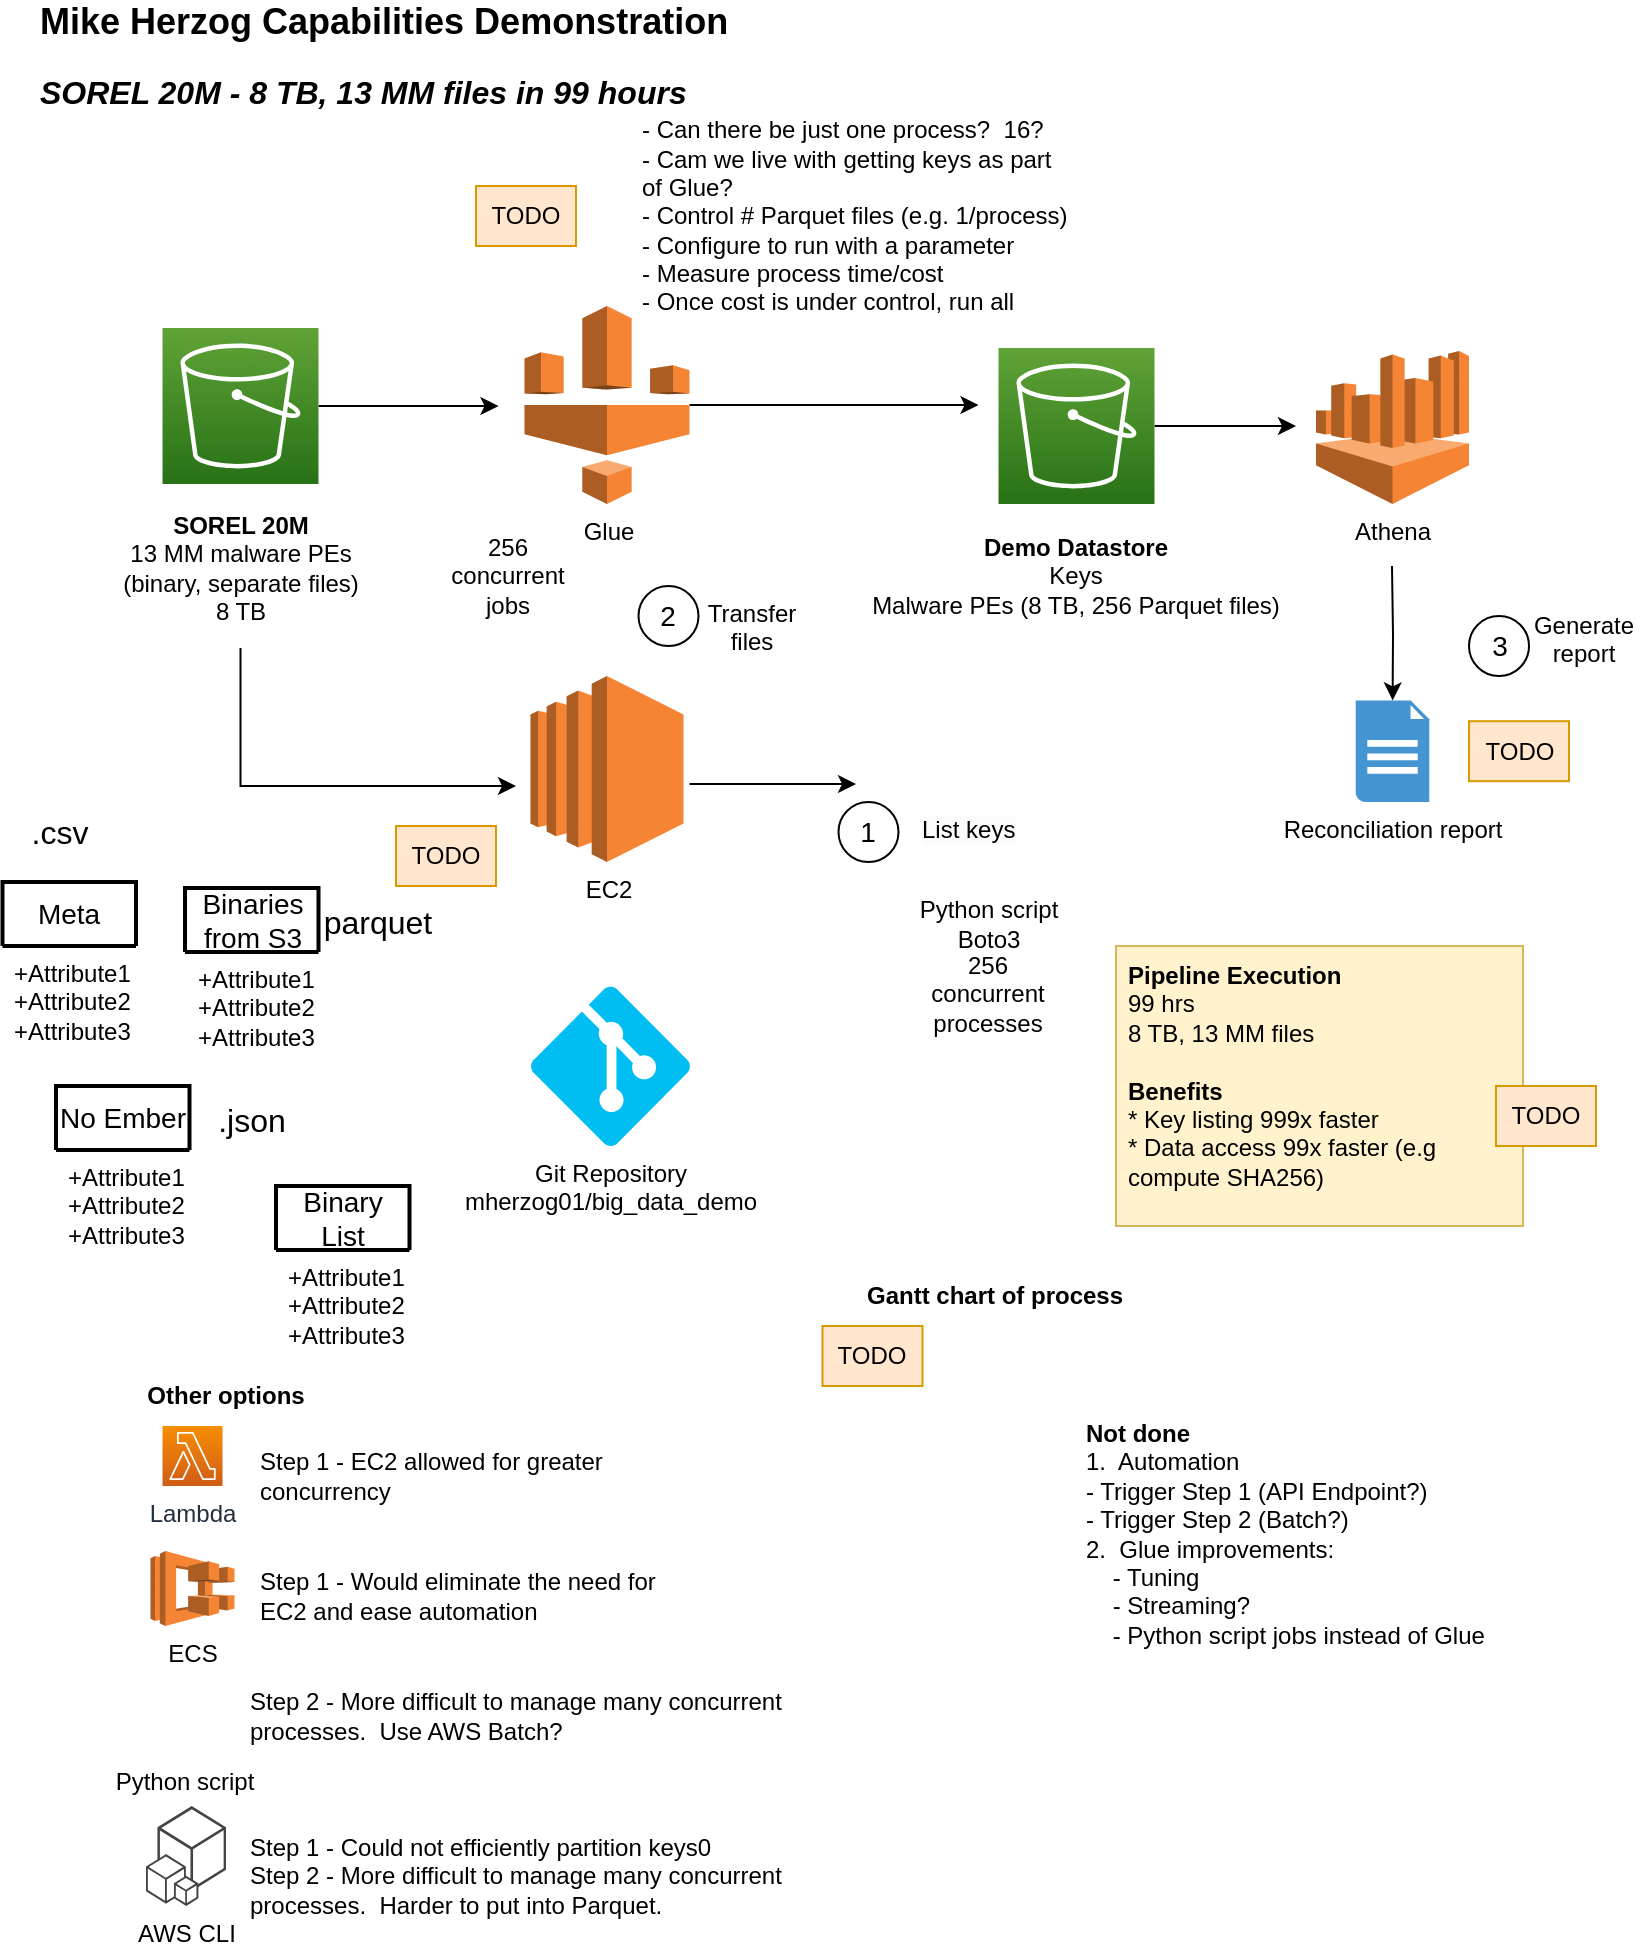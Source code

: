 <mxfile version="21.0.10" type="device"><diagram name="Page-1" id="8_G3W9qjCvlaL20IXkla"><mxGraphModel dx="1676" dy="651" grid="1" gridSize="10" guides="1" tooltips="1" connect="1" arrows="1" fold="1" page="1" pageScale="1" pageWidth="850" pageHeight="1100" math="0" shadow="0"><root><mxCell id="0"/><mxCell id="1" parent="0"/><mxCell id="77yk1bzN0xZj_WoLheme-6" style="edgeStyle=orthogonalEdgeStyle;rounded=0;orthogonalLoop=1;jettySize=auto;html=1;" parent="1" edge="1"><mxGeometry relative="1" as="geometry"><mxPoint x="366.75" y="419" as="sourcePoint"/><mxPoint x="450" y="419" as="targetPoint"/></mxGeometry></mxCell><mxCell id="77yk1bzN0xZj_WoLheme-15" style="edgeStyle=orthogonalEdgeStyle;rounded=0;orthogonalLoop=1;jettySize=auto;html=1;" parent="1" source="77yk1bzN0xZj_WoLheme-2" edge="1"><mxGeometry relative="1" as="geometry"><mxPoint x="271.25" y="230" as="targetPoint"/></mxGeometry></mxCell><mxCell id="77yk1bzN0xZj_WoLheme-2" value="" style="sketch=0;points=[[0,0,0],[0.25,0,0],[0.5,0,0],[0.75,0,0],[1,0,0],[0,1,0],[0.25,1,0],[0.5,1,0],[0.75,1,0],[1,1,0],[0,0.25,0],[0,0.5,0],[0,0.75,0],[1,0.25,0],[1,0.5,0],[1,0.75,0]];outlineConnect=0;fontColor=#232F3E;gradientColor=#60A337;gradientDirection=north;fillColor=#277116;strokeColor=#ffffff;dashed=0;verticalLabelPosition=bottom;verticalAlign=top;align=center;html=1;fontSize=12;fontStyle=0;aspect=fixed;shape=mxgraph.aws4.resourceIcon;resIcon=mxgraph.aws4.s3;" parent="1" vertex="1"><mxGeometry x="103.25" y="191" width="78" height="78" as="geometry"/></mxCell><mxCell id="77yk1bzN0xZj_WoLheme-16" style="edgeStyle=orthogonalEdgeStyle;rounded=0;orthogonalLoop=1;jettySize=auto;html=1;" parent="1" source="77yk1bzN0xZj_WoLheme-3" edge="1"><mxGeometry relative="1" as="geometry"><mxPoint x="511.25" y="229.5" as="targetPoint"/></mxGeometry></mxCell><mxCell id="77yk1bzN0xZj_WoLheme-3" value="Glue" style="outlineConnect=0;dashed=0;verticalLabelPosition=bottom;verticalAlign=top;align=center;html=1;shape=mxgraph.aws3.glue;fillColor=#F58534;gradientColor=none;" parent="1" vertex="1"><mxGeometry x="284.25" y="180" width="82.5" height="99" as="geometry"/></mxCell><mxCell id="77yk1bzN0xZj_WoLheme-4" value="&lt;b&gt;SOREL 20M&lt;/b&gt;&lt;br&gt;13 MM malware PEs (binary, separate files)&lt;br&gt;8 TB" style="text;strokeColor=none;align=center;fillColor=none;html=1;verticalAlign=middle;whiteSpace=wrap;rounded=0;" parent="1" vertex="1"><mxGeometry x="82" y="271" width="120.5" height="80" as="geometry"/></mxCell><mxCell id="77yk1bzN0xZj_WoLheme-21" style="edgeStyle=orthogonalEdgeStyle;rounded=0;orthogonalLoop=1;jettySize=auto;html=1;" parent="1" source="77yk1bzN0xZj_WoLheme-5" edge="1"><mxGeometry relative="1" as="geometry"><mxPoint x="670" y="240" as="targetPoint"/></mxGeometry></mxCell><mxCell id="77yk1bzN0xZj_WoLheme-5" value="" style="sketch=0;points=[[0,0,0],[0.25,0,0],[0.5,0,0],[0.75,0,0],[1,0,0],[0,1,0],[0.25,1,0],[0.5,1,0],[0.75,1,0],[1,1,0],[0,0.25,0],[0,0.5,0],[0,0.75,0],[1,0.25,0],[1,0.5,0],[1,0.75,0]];outlineConnect=0;fontColor=#232F3E;gradientColor=#60A337;gradientDirection=north;fillColor=#277116;strokeColor=#ffffff;dashed=0;verticalLabelPosition=bottom;verticalAlign=top;align=center;html=1;fontSize=12;fontStyle=0;aspect=fixed;shape=mxgraph.aws4.resourceIcon;resIcon=mxgraph.aws4.s3;" parent="1" vertex="1"><mxGeometry x="521.25" y="201" width="78" height="78" as="geometry"/></mxCell><mxCell id="77yk1bzN0xZj_WoLheme-7" value="&lt;font style=&quot;font-size: 14px;&quot;&gt;1&lt;/font&gt;" style="ellipse;whiteSpace=wrap;html=1;" parent="1" vertex="1"><mxGeometry x="441.25" y="428" width="30" height="30" as="geometry"/></mxCell><mxCell id="77yk1bzN0xZj_WoLheme-8" value="&lt;b&gt;Demo Datastore&lt;/b&gt;&lt;br&gt;Keys&lt;br&gt;Malware PEs (8 TB, 256 Parquet files)" style="text;strokeColor=none;align=center;fillColor=none;html=1;verticalAlign=middle;whiteSpace=wrap;rounded=0;" parent="1" vertex="1"><mxGeometry x="450" y="290" width="220" height="50" as="geometry"/></mxCell><mxCell id="77yk1bzN0xZj_WoLheme-9" value="EC2" style="outlineConnect=0;dashed=0;verticalLabelPosition=bottom;verticalAlign=top;align=center;html=1;shape=mxgraph.aws3.ec2;fillColor=#F58534;gradientColor=none;" parent="1" vertex="1"><mxGeometry x="287.25" y="365" width="76.5" height="93" as="geometry"/></mxCell><mxCell id="77yk1bzN0xZj_WoLheme-10" value="Lambda" style="sketch=0;points=[[0,0,0],[0.25,0,0],[0.5,0,0],[0.75,0,0],[1,0,0],[0,1,0],[0.25,1,0],[0.5,1,0],[0.75,1,0],[1,1,0],[0,0.25,0],[0,0.5,0],[0,0.75,0],[1,0.25,0],[1,0.5,0],[1,0.75,0]];outlineConnect=0;fontColor=#232F3E;gradientColor=#F78E04;gradientDirection=north;fillColor=#D05C17;strokeColor=#ffffff;dashed=0;verticalLabelPosition=bottom;verticalAlign=top;align=center;html=1;fontSize=12;fontStyle=0;aspect=fixed;shape=mxgraph.aws4.resourceIcon;resIcon=mxgraph.aws4.lambda;" parent="1" vertex="1"><mxGeometry x="103.25" y="740" width="30" height="30" as="geometry"/></mxCell><mxCell id="77yk1bzN0xZj_WoLheme-11" value="&lt;span style=&quot;color: rgb(0, 0, 0); font-family: Helvetica; font-size: 12px; font-style: normal; font-variant-ligatures: normal; font-variant-caps: normal; font-weight: 400; letter-spacing: normal; orphans: 2; text-align: center; text-indent: 0px; text-transform: none; widows: 2; word-spacing: 0px; -webkit-text-stroke-width: 0px; background-color: rgb(251, 251, 251); text-decoration-thickness: initial; text-decoration-style: initial; text-decoration-color: initial; float: none; display: inline !important;&quot;&gt;List&lt;span&gt;&amp;nbsp;keys&lt;/span&gt;&lt;/span&gt;" style="text;whiteSpace=wrap;html=1;" parent="1" vertex="1"><mxGeometry x="481.25" y="428" width="60" height="30" as="geometry"/></mxCell><mxCell id="77yk1bzN0xZj_WoLheme-12" value="&lt;font style=&quot;font-size: 14px;&quot;&gt;2&lt;/font&gt;" style="ellipse;whiteSpace=wrap;html=1;" parent="1" vertex="1"><mxGeometry x="341.25" y="320" width="30" height="30" as="geometry"/></mxCell><mxCell id="77yk1bzN0xZj_WoLheme-13" value="&lt;div style=&quot;text-align: center;&quot;&gt;&lt;span style=&quot;background-color: initial;&quot;&gt;Transfer files&lt;/span&gt;&lt;/div&gt;" style="text;whiteSpace=wrap;html=1;" parent="1" vertex="1"><mxGeometry x="367.25" y="320" width="60" height="30" as="geometry"/></mxCell><mxCell id="77yk1bzN0xZj_WoLheme-17" value="256 concurrent jobs" style="text;strokeColor=none;align=center;fillColor=none;html=1;verticalAlign=middle;whiteSpace=wrap;rounded=0;" parent="1" vertex="1"><mxGeometry x="241.25" y="300" width="70" height="30" as="geometry"/></mxCell><mxCell id="77yk1bzN0xZj_WoLheme-18" value="Python script&lt;br&gt;Boto3" style="text;strokeColor=none;align=center;fillColor=none;html=1;verticalAlign=middle;whiteSpace=wrap;rounded=0;" parent="1" vertex="1"><mxGeometry x="471.25" y="474" width="91.25" height="30" as="geometry"/></mxCell><mxCell id="77yk1bzN0xZj_WoLheme-19" value="Git Repository&lt;br&gt;mherzog01/big_data_demo" style="verticalLabelPosition=bottom;html=1;verticalAlign=top;align=center;strokeColor=none;fillColor=#00BEF2;shape=mxgraph.azure.git_repository;" parent="1" vertex="1"><mxGeometry x="287.25" y="520" width="80" height="80" as="geometry"/></mxCell><mxCell id="77yk1bzN0xZj_WoLheme-20" value="Athena" style="outlineConnect=0;dashed=0;verticalLabelPosition=bottom;verticalAlign=top;align=center;html=1;shape=mxgraph.aws3.athena;fillColor=#F58534;gradientColor=none;" parent="1" vertex="1"><mxGeometry x="680" y="202.5" width="76.5" height="76.5" as="geometry"/></mxCell><mxCell id="77yk1bzN0xZj_WoLheme-22" value="Reconciliation report" style="shadow=0;dashed=0;html=1;strokeColor=none;fillColor=#4495D1;labelPosition=center;verticalLabelPosition=bottom;verticalAlign=top;align=center;outlineConnect=0;shape=mxgraph.veeam.2d.report;" parent="1" vertex="1"><mxGeometry x="699.85" y="377.2" width="36.8" height="50.8" as="geometry"/></mxCell><mxCell id="77yk1bzN0xZj_WoLheme-24" value="&lt;div style=&quot;text-align: center;&quot;&gt;&lt;span style=&quot;background-color: initial;&quot;&gt;Generate report&lt;/span&gt;&lt;/div&gt;" style="text;whiteSpace=wrap;html=1;" parent="1" vertex="1"><mxGeometry x="783.15" y="326" width="60" height="30" as="geometry"/></mxCell><mxCell id="77yk1bzN0xZj_WoLheme-25" value="&lt;font style=&quot;font-size: 14px;&quot;&gt;3&lt;/font&gt;" style="ellipse;whiteSpace=wrap;html=1;" parent="1" vertex="1"><mxGeometry x="756.5" y="335" width="30" height="30" as="geometry"/></mxCell><mxCell id="77yk1bzN0xZj_WoLheme-26" style="edgeStyle=orthogonalEdgeStyle;rounded=0;orthogonalLoop=1;jettySize=auto;html=1;" parent="1" target="77yk1bzN0xZj_WoLheme-22" edge="1"><mxGeometry relative="1" as="geometry"><mxPoint x="680" y="250" as="targetPoint"/><mxPoint x="718" y="310" as="sourcePoint"/></mxGeometry></mxCell><mxCell id="77yk1bzN0xZj_WoLheme-27" value="&lt;b&gt;Pipeline Execution&lt;/b&gt;&lt;br&gt;99 hrs&lt;br&gt;8 TB, 13 MM files&lt;br&gt;&lt;br&gt;&lt;b&gt;Benefits&lt;/b&gt;&lt;br&gt;* Key listing 999x faster&lt;br&gt;* Data access 99x faster (e.g compute SHA256)" style="text;strokeColor=#d6b656;align=left;fillColor=#fff2cc;html=1;verticalAlign=top;whiteSpace=wrap;rounded=0;spacingTop=1;spacingLeft=4;spacingBottom=1;spacingRight=1;" parent="1" vertex="1"><mxGeometry x="580" y="500" width="203.5" height="140" as="geometry"/></mxCell><mxCell id="77yk1bzN0xZj_WoLheme-29" value="" style="shape=image;html=1;verticalAlign=top;verticalLabelPosition=bottom;labelBackgroundColor=#ffffff;imageAspect=0;aspect=fixed;image=https://cdn2.iconfinder.com/data/icons/boxicons-logos/24/bxl-python-128.png" parent="1" vertex="1"><mxGeometry x="441.25" y="470" width="34" height="34" as="geometry"/></mxCell><mxCell id="77yk1bzN0xZj_WoLheme-30" value="256 concurrent processes" style="text;strokeColor=none;align=center;fillColor=none;html=1;verticalAlign=middle;whiteSpace=wrap;rounded=0;" parent="1" vertex="1"><mxGeometry x="481.25" y="509" width="70" height="30" as="geometry"/></mxCell><mxCell id="77yk1bzN0xZj_WoLheme-31" value="Gantt chart of process" style="text;strokeColor=none;align=center;fillColor=none;html=1;verticalAlign=middle;whiteSpace=wrap;rounded=0;fontStyle=1" parent="1" vertex="1"><mxGeometry x="450" y="660" width="138.75" height="30" as="geometry"/></mxCell><mxCell id="77yk1bzN0xZj_WoLheme-32" value="TODO" style="text;strokeColor=#d79b00;align=center;fillColor=#ffe6cc;html=1;verticalAlign=middle;whiteSpace=wrap;rounded=0;" parent="1" vertex="1"><mxGeometry x="770" y="570" width="50" height="30" as="geometry"/></mxCell><mxCell id="77yk1bzN0xZj_WoLheme-34" value="TODO" style="text;strokeColor=#d79b00;align=center;fillColor=#ffe6cc;html=1;verticalAlign=middle;whiteSpace=wrap;rounded=0;" parent="1" vertex="1"><mxGeometry x="433.25" y="690" width="50" height="30" as="geometry"/></mxCell><mxCell id="77yk1bzN0xZj_WoLheme-36" value="TODO" style="text;strokeColor=#d79b00;align=center;fillColor=#ffe6cc;html=1;verticalAlign=middle;whiteSpace=wrap;rounded=0;" parent="1" vertex="1"><mxGeometry x="756.5" y="387.6" width="50" height="30" as="geometry"/></mxCell><mxCell id="77yk1bzN0xZj_WoLheme-38" value="TODO" style="text;strokeColor=#d79b00;align=center;fillColor=#ffe6cc;html=1;verticalAlign=middle;whiteSpace=wrap;rounded=0;" parent="1" vertex="1"><mxGeometry x="220" y="440" width="50" height="30" as="geometry"/></mxCell><mxCell id="77yk1bzN0xZj_WoLheme-40" value="Step 1 - EC2 allowed for greater concurrency" style="text;strokeColor=none;align=left;fillColor=none;html=1;verticalAlign=middle;whiteSpace=wrap;rounded=0;" parent="1" vertex="1"><mxGeometry x="150" y="750" width="210" height="30" as="geometry"/></mxCell><mxCell id="77yk1bzN0xZj_WoLheme-42" value="Other options" style="text;strokeColor=none;align=center;fillColor=none;html=1;verticalAlign=middle;whiteSpace=wrap;rounded=0;fontStyle=1" parent="1" vertex="1"><mxGeometry x="90" y="710" width="90" height="30" as="geometry"/></mxCell><mxCell id="77yk1bzN0xZj_WoLheme-44" value="Python script" style="shape=image;html=1;verticalAlign=top;verticalLabelPosition=bottom;labelBackgroundColor=#ffffff;imageAspect=0;aspect=fixed;image=https://cdn2.iconfinder.com/data/icons/boxicons-logos/24/bxl-python-128.png" parent="1" vertex="1"><mxGeometry x="97.25" y="870" width="34" height="34" as="geometry"/></mxCell><mxCell id="77yk1bzN0xZj_WoLheme-45" value="AWS CLI" style="outlineConnect=0;dashed=0;verticalLabelPosition=bottom;verticalAlign=top;align=center;html=1;shape=mxgraph.aws3.cli;fillColor=#444444;gradientColor=none;" parent="1" vertex="1"><mxGeometry x="95" y="930" width="40" height="50" as="geometry"/></mxCell><mxCell id="77yk1bzN0xZj_WoLheme-46" value="Step 2 - More difficult to manage many concurrent processes.&amp;nbsp; Use AWS Batch?" style="text;strokeColor=none;align=left;fillColor=none;html=1;verticalAlign=middle;whiteSpace=wrap;rounded=0;" parent="1" vertex="1"><mxGeometry x="145" y="870" width="270" height="30" as="geometry"/></mxCell><mxCell id="77yk1bzN0xZj_WoLheme-47" value="Step 1 - Could not efficiently partition keys0&lt;br&gt;Step 2 - More difficult to manage many concurrent processes.&amp;nbsp; Harder to put into Parquet." style="text;strokeColor=none;align=left;fillColor=none;html=1;verticalAlign=middle;whiteSpace=wrap;rounded=0;" parent="1" vertex="1"><mxGeometry x="145" y="940" width="270" height="50" as="geometry"/></mxCell><mxCell id="77yk1bzN0xZj_WoLheme-48" style="edgeStyle=orthogonalEdgeStyle;rounded=0;orthogonalLoop=1;jettySize=auto;html=1;" parent="1" source="77yk1bzN0xZj_WoLheme-4" edge="1"><mxGeometry relative="1" as="geometry"><mxPoint x="280" y="420" as="targetPoint"/><mxPoint x="190" y="250" as="sourcePoint"/><Array as="points"><mxPoint x="142" y="420"/></Array></mxGeometry></mxCell><mxCell id="77yk1bzN0xZj_WoLheme-49" value="Not done&lt;br&gt;&lt;span style=&quot;font-weight: normal;&quot;&gt;1.&amp;nbsp; Automation &lt;br&gt;- Trigger Step 1 (API Endpoint?)&lt;br&gt;- Trigger Step 2 (Batch?)&lt;br&gt;2.&amp;nbsp; Glue improvements:&lt;br&gt;&amp;nbsp; &amp;nbsp; - Tuning&lt;br&gt;&amp;nbsp; &amp;nbsp; - Streaming?&lt;br&gt;&amp;nbsp; &amp;nbsp; - Python script jobs instead of Glue&lt;br&gt;&lt;/span&gt;" style="text;strokeColor=none;align=left;fillColor=none;html=1;verticalAlign=top;whiteSpace=wrap;rounded=0;fontStyle=1" parent="1" vertex="1"><mxGeometry x="562.5" y="730" width="207.5" height="140" as="geometry"/></mxCell><mxCell id="77yk1bzN0xZj_WoLheme-50" value="TODO" style="text;strokeColor=#d79b00;align=center;fillColor=#ffe6cc;html=1;verticalAlign=middle;whiteSpace=wrap;rounded=0;" parent="1" vertex="1"><mxGeometry x="260" y="120" width="50" height="30" as="geometry"/></mxCell><mxCell id="77yk1bzN0xZj_WoLheme-52" value="&lt;b&gt;&lt;font style=&quot;&quot;&gt;&lt;font style=&quot;font-size: 18px;&quot;&gt;Mike Herzog Capabilities Demonstration&lt;/font&gt;&lt;br&gt;&lt;br&gt;&lt;i style=&quot;font-size: 16px;&quot;&gt;SOREL 20M - 8 TB, 13 MM files in 99 hours&lt;/i&gt;&lt;/font&gt;&lt;/b&gt;" style="text;strokeColor=none;align=left;fillColor=none;html=1;verticalAlign=middle;whiteSpace=wrap;rounded=0;" parent="1" vertex="1"><mxGeometry x="40" y="40" width="720" height="30" as="geometry"/></mxCell><mxCell id="77yk1bzN0xZj_WoLheme-54" value="Step 1 - Would eliminate the need for EC2 and ease automation" style="text;strokeColor=none;align=left;fillColor=none;html=1;verticalAlign=middle;whiteSpace=wrap;rounded=0;" parent="1" vertex="1"><mxGeometry x="150" y="810" width="210" height="30" as="geometry"/></mxCell><mxCell id="77yk1bzN0xZj_WoLheme-55" value="ECS" style="outlineConnect=0;dashed=0;verticalLabelPosition=bottom;verticalAlign=top;align=center;html=1;shape=mxgraph.aws3.ecs;fillColor=#F58534;gradientColor=none;" parent="1" vertex="1"><mxGeometry x="97.25" y="802.5" width="42" height="37.5" as="geometry"/></mxCell><mxCell id="77yk1bzN0xZj_WoLheme-57" value="- Can there be just one process?&amp;nbsp; 16?&lt;br&gt;- Cam we live with getting keys as part of Glue?&lt;br&gt;- Control # Parquet files (e.g. 1/process)&lt;br&gt;- Configure to run with a parameter&lt;br&gt;- Measure process time/cost&lt;br&gt;- Once cost is under control, run all" style="text;strokeColor=none;align=left;fillColor=none;html=1;verticalAlign=middle;whiteSpace=wrap;rounded=0;" parent="1" vertex="1"><mxGeometry x="341.25" y="90" width="220" height="90" as="geometry"/></mxCell><mxCell id="AzkEI-RMnHlG0TQ5kxOq-2" value="Binaries from S3" style="swimlane;childLayout=stackLayout;horizontal=1;startSize=50;horizontalStack=0;rounded=1;fontSize=14;fontStyle=0;strokeWidth=2;resizeParent=0;resizeLast=1;shadow=0;dashed=0;align=center;arcSize=4;whiteSpace=wrap;html=1;" parent="1" vertex="1"><mxGeometry x="114.5" y="471" width="66.75" height="32" as="geometry"/></mxCell><mxCell id="AzkEI-RMnHlG0TQ5kxOq-3" value="+Attribute1&#10;+Attribute2&#10;+Attribute3" style="align=left;strokeColor=none;fillColor=none;spacingLeft=4;fontSize=12;verticalAlign=top;resizable=0;rotatable=0;part=1;html=1;" parent="AzkEI-RMnHlG0TQ5kxOq-2" vertex="1"><mxGeometry y="32" width="66.75" as="geometry"/></mxCell><mxCell id="AzkEI-RMnHlG0TQ5kxOq-4" value="Meta" style="swimlane;childLayout=stackLayout;horizontal=1;startSize=50;horizontalStack=0;rounded=1;fontSize=14;fontStyle=0;strokeWidth=2;resizeParent=0;resizeLast=1;shadow=0;dashed=0;align=center;arcSize=4;whiteSpace=wrap;html=1;" parent="1" vertex="1"><mxGeometry x="23.25" y="468" width="66.75" height="32" as="geometry"/></mxCell><mxCell id="AzkEI-RMnHlG0TQ5kxOq-5" value="+Attribute1&#10;+Attribute2&#10;+Attribute3" style="align=left;strokeColor=none;fillColor=none;spacingLeft=4;fontSize=12;verticalAlign=top;resizable=0;rotatable=0;part=1;html=1;" parent="AzkEI-RMnHlG0TQ5kxOq-4" vertex="1"><mxGeometry y="32" width="66.75" as="geometry"/></mxCell><mxCell id="AzkEI-RMnHlG0TQ5kxOq-6" value="No Ember" style="swimlane;childLayout=stackLayout;horizontal=1;startSize=50;horizontalStack=0;rounded=1;fontSize=14;fontStyle=0;strokeWidth=2;resizeParent=0;resizeLast=1;shadow=0;dashed=0;align=center;arcSize=4;whiteSpace=wrap;html=1;" parent="1" vertex="1"><mxGeometry x="50" y="570" width="66.75" height="32" as="geometry"/></mxCell><mxCell id="AzkEI-RMnHlG0TQ5kxOq-7" value="+Attribute1&#10;+Attribute2&#10;+Attribute3" style="align=left;strokeColor=none;fillColor=none;spacingLeft=4;fontSize=12;verticalAlign=top;resizable=0;rotatable=0;part=1;html=1;" parent="AzkEI-RMnHlG0TQ5kxOq-6" vertex="1"><mxGeometry y="32" width="66.75" as="geometry"/></mxCell><mxCell id="AzkEI-RMnHlG0TQ5kxOq-8" value=".json" style="text;strokeColor=none;fillColor=none;html=1;align=center;verticalAlign=middle;whiteSpace=wrap;rounded=0;fontSize=16;" parent="1" vertex="1"><mxGeometry x="117.88" y="572" width="60" height="30" as="geometry"/></mxCell><mxCell id="AzkEI-RMnHlG0TQ5kxOq-9" value="parquet" style="text;strokeColor=none;fillColor=none;html=1;align=center;verticalAlign=middle;whiteSpace=wrap;rounded=0;fontSize=16;" parent="1" vertex="1"><mxGeometry x="181.25" y="473" width="60" height="30" as="geometry"/></mxCell><mxCell id="AzkEI-RMnHlG0TQ5kxOq-10" value=".csv" style="text;strokeColor=none;fillColor=none;html=1;align=center;verticalAlign=middle;whiteSpace=wrap;rounded=0;fontSize=16;" parent="1" vertex="1"><mxGeometry x="22" y="428" width="60" height="30" as="geometry"/></mxCell><mxCell id="AzkEI-RMnHlG0TQ5kxOq-11" value="Binary List" style="swimlane;childLayout=stackLayout;horizontal=1;startSize=50;horizontalStack=0;rounded=1;fontSize=14;fontStyle=0;strokeWidth=2;resizeParent=0;resizeLast=1;shadow=0;dashed=0;align=center;arcSize=4;whiteSpace=wrap;html=1;" parent="1" vertex="1"><mxGeometry x="160" y="620" width="66.75" height="32" as="geometry"/></mxCell><mxCell id="AzkEI-RMnHlG0TQ5kxOq-12" value="+Attribute1&#10;+Attribute2&#10;+Attribute3" style="align=left;strokeColor=none;fillColor=none;spacingLeft=4;fontSize=12;verticalAlign=top;resizable=0;rotatable=0;part=1;html=1;" parent="AzkEI-RMnHlG0TQ5kxOq-11" vertex="1"><mxGeometry y="32" width="66.75" as="geometry"/></mxCell></root></mxGraphModel></diagram></mxfile>